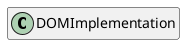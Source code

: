 @startuml
set namespaceSeparator \\
hide members
hide << alias >> circle

class DOMImplementation
@enduml
